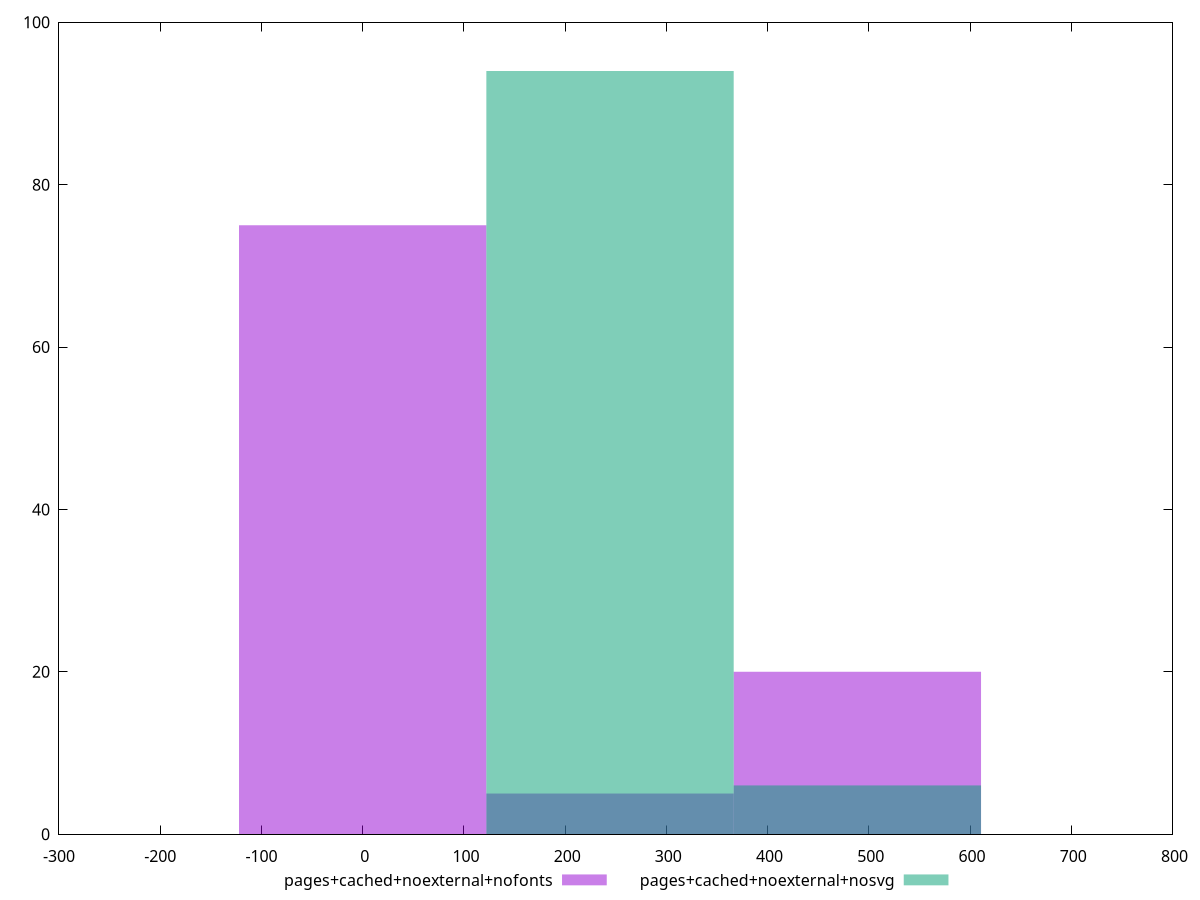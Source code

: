 reset
set terminal svg size 640, 500 enhanced background rgb 'white'
set output "reprap/render-blocking-resources/comparison/histogram/6_vs_7.svg"

$pagesCachedNoexternalNofonts <<EOF
0 75
244.34286181790935 5
488.6857236358187 20
EOF

$pagesCachedNoexternalNosvg <<EOF
244.34286181790935 94
488.6857236358187 6
EOF

set key outside below
set boxwidth 244.34286181790935
set yrange [0:100]
set style fill transparent solid 0.5 noborder

plot \
  $pagesCachedNoexternalNofonts title "pages+cached+noexternal+nofonts" with boxes, \
  $pagesCachedNoexternalNosvg title "pages+cached+noexternal+nosvg" with boxes, \


reset